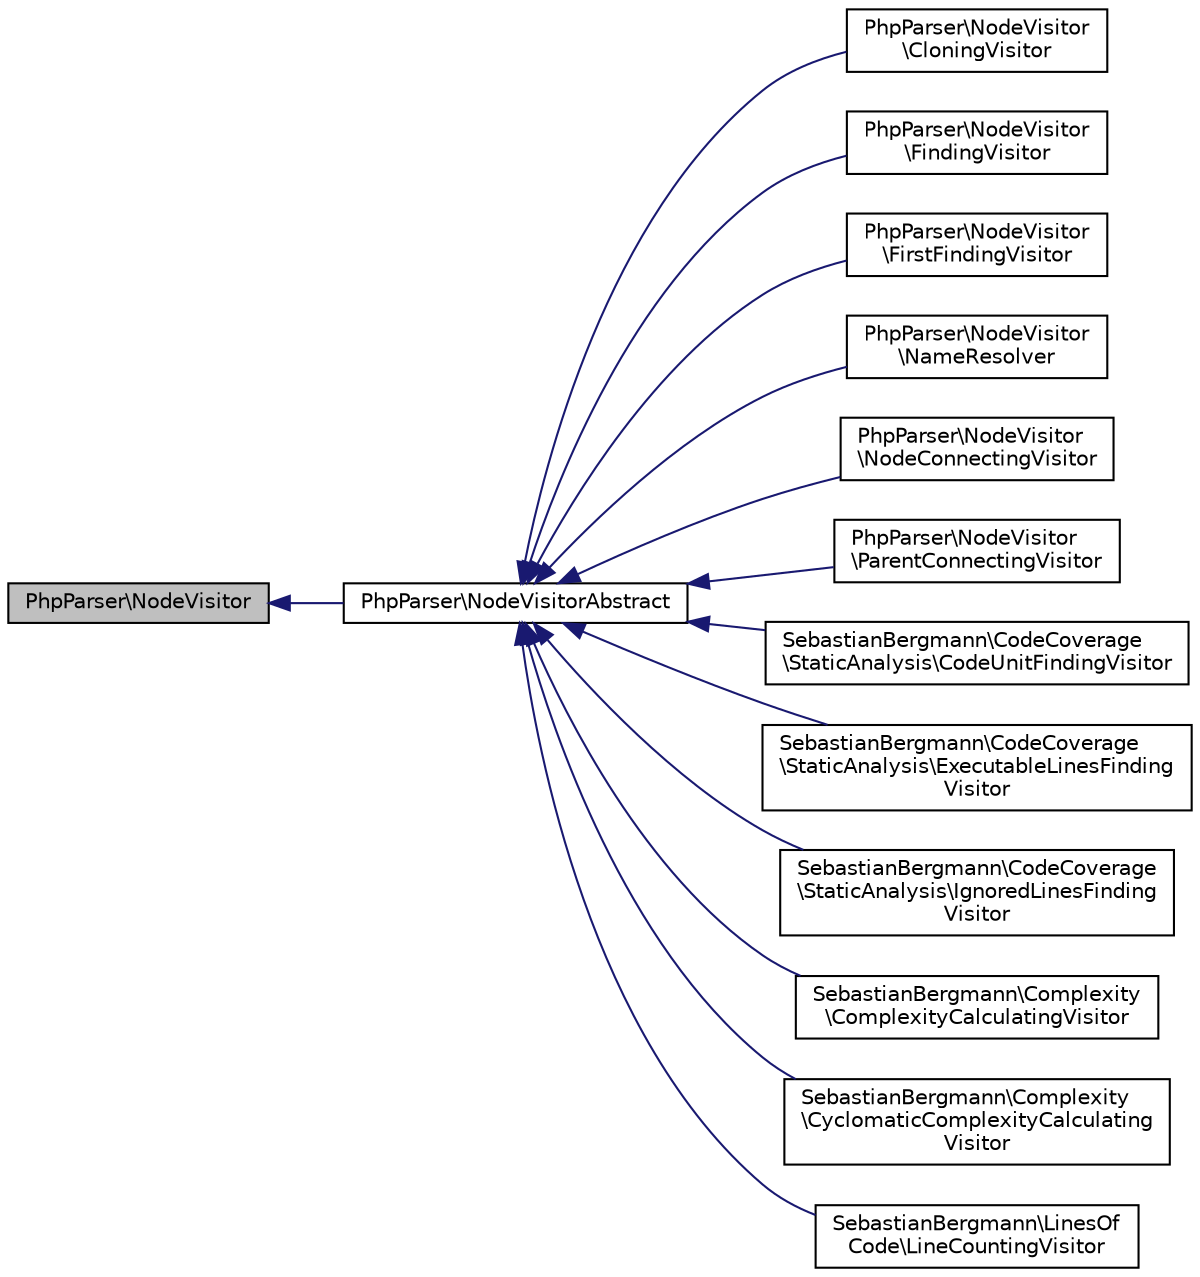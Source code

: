 digraph "PhpParser\NodeVisitor"
{
  edge [fontname="Helvetica",fontsize="10",labelfontname="Helvetica",labelfontsize="10"];
  node [fontname="Helvetica",fontsize="10",shape=record];
  rankdir="LR";
  Node0 [label="PhpParser\\NodeVisitor",height=0.2,width=0.4,color="black", fillcolor="grey75", style="filled", fontcolor="black"];
  Node0 -> Node1 [dir="back",color="midnightblue",fontsize="10",style="solid",fontname="Helvetica"];
  Node1 [label="PhpParser\\NodeVisitorAbstract",height=0.2,width=0.4,color="black", fillcolor="white", style="filled",URL="$classPhpParser_1_1NodeVisitorAbstract.html"];
  Node1 -> Node2 [dir="back",color="midnightblue",fontsize="10",style="solid",fontname="Helvetica"];
  Node2 [label="PhpParser\\NodeVisitor\l\\CloningVisitor",height=0.2,width=0.4,color="black", fillcolor="white", style="filled",URL="$classPhpParser_1_1NodeVisitor_1_1CloningVisitor.html"];
  Node1 -> Node3 [dir="back",color="midnightblue",fontsize="10",style="solid",fontname="Helvetica"];
  Node3 [label="PhpParser\\NodeVisitor\l\\FindingVisitor",height=0.2,width=0.4,color="black", fillcolor="white", style="filled",URL="$classPhpParser_1_1NodeVisitor_1_1FindingVisitor.html"];
  Node1 -> Node4 [dir="back",color="midnightblue",fontsize="10",style="solid",fontname="Helvetica"];
  Node4 [label="PhpParser\\NodeVisitor\l\\FirstFindingVisitor",height=0.2,width=0.4,color="black", fillcolor="white", style="filled",URL="$classPhpParser_1_1NodeVisitor_1_1FirstFindingVisitor.html"];
  Node1 -> Node5 [dir="back",color="midnightblue",fontsize="10",style="solid",fontname="Helvetica"];
  Node5 [label="PhpParser\\NodeVisitor\l\\NameResolver",height=0.2,width=0.4,color="black", fillcolor="white", style="filled",URL="$classPhpParser_1_1NodeVisitor_1_1NameResolver.html"];
  Node1 -> Node6 [dir="back",color="midnightblue",fontsize="10",style="solid",fontname="Helvetica"];
  Node6 [label="PhpParser\\NodeVisitor\l\\NodeConnectingVisitor",height=0.2,width=0.4,color="black", fillcolor="white", style="filled",URL="$classPhpParser_1_1NodeVisitor_1_1NodeConnectingVisitor.html"];
  Node1 -> Node7 [dir="back",color="midnightblue",fontsize="10",style="solid",fontname="Helvetica"];
  Node7 [label="PhpParser\\NodeVisitor\l\\ParentConnectingVisitor",height=0.2,width=0.4,color="black", fillcolor="white", style="filled",URL="$classPhpParser_1_1NodeVisitor_1_1ParentConnectingVisitor.html"];
  Node1 -> Node8 [dir="back",color="midnightblue",fontsize="10",style="solid",fontname="Helvetica"];
  Node8 [label="SebastianBergmann\\CodeCoverage\l\\StaticAnalysis\\CodeUnitFindingVisitor",height=0.2,width=0.4,color="black", fillcolor="white", style="filled",URL="$classSebastianBergmann_1_1CodeCoverage_1_1StaticAnalysis_1_1CodeUnitFindingVisitor.html"];
  Node1 -> Node9 [dir="back",color="midnightblue",fontsize="10",style="solid",fontname="Helvetica"];
  Node9 [label="SebastianBergmann\\CodeCoverage\l\\StaticAnalysis\\ExecutableLinesFinding\lVisitor",height=0.2,width=0.4,color="black", fillcolor="white", style="filled",URL="$classSebastianBergmann_1_1CodeCoverage_1_1StaticAnalysis_1_1ExecutableLinesFindingVisitor.html"];
  Node1 -> Node10 [dir="back",color="midnightblue",fontsize="10",style="solid",fontname="Helvetica"];
  Node10 [label="SebastianBergmann\\CodeCoverage\l\\StaticAnalysis\\IgnoredLinesFinding\lVisitor",height=0.2,width=0.4,color="black", fillcolor="white", style="filled",URL="$classSebastianBergmann_1_1CodeCoverage_1_1StaticAnalysis_1_1IgnoredLinesFindingVisitor.html"];
  Node1 -> Node11 [dir="back",color="midnightblue",fontsize="10",style="solid",fontname="Helvetica"];
  Node11 [label="SebastianBergmann\\Complexity\l\\ComplexityCalculatingVisitor",height=0.2,width=0.4,color="black", fillcolor="white", style="filled",URL="$classSebastianBergmann_1_1Complexity_1_1ComplexityCalculatingVisitor.html"];
  Node1 -> Node12 [dir="back",color="midnightblue",fontsize="10",style="solid",fontname="Helvetica"];
  Node12 [label="SebastianBergmann\\Complexity\l\\CyclomaticComplexityCalculating\lVisitor",height=0.2,width=0.4,color="black", fillcolor="white", style="filled",URL="$classSebastianBergmann_1_1Complexity_1_1CyclomaticComplexityCalculatingVisitor.html"];
  Node1 -> Node13 [dir="back",color="midnightblue",fontsize="10",style="solid",fontname="Helvetica"];
  Node13 [label="SebastianBergmann\\LinesOf\lCode\\LineCountingVisitor",height=0.2,width=0.4,color="black", fillcolor="white", style="filled",URL="$classSebastianBergmann_1_1LinesOfCode_1_1LineCountingVisitor.html"];
}
